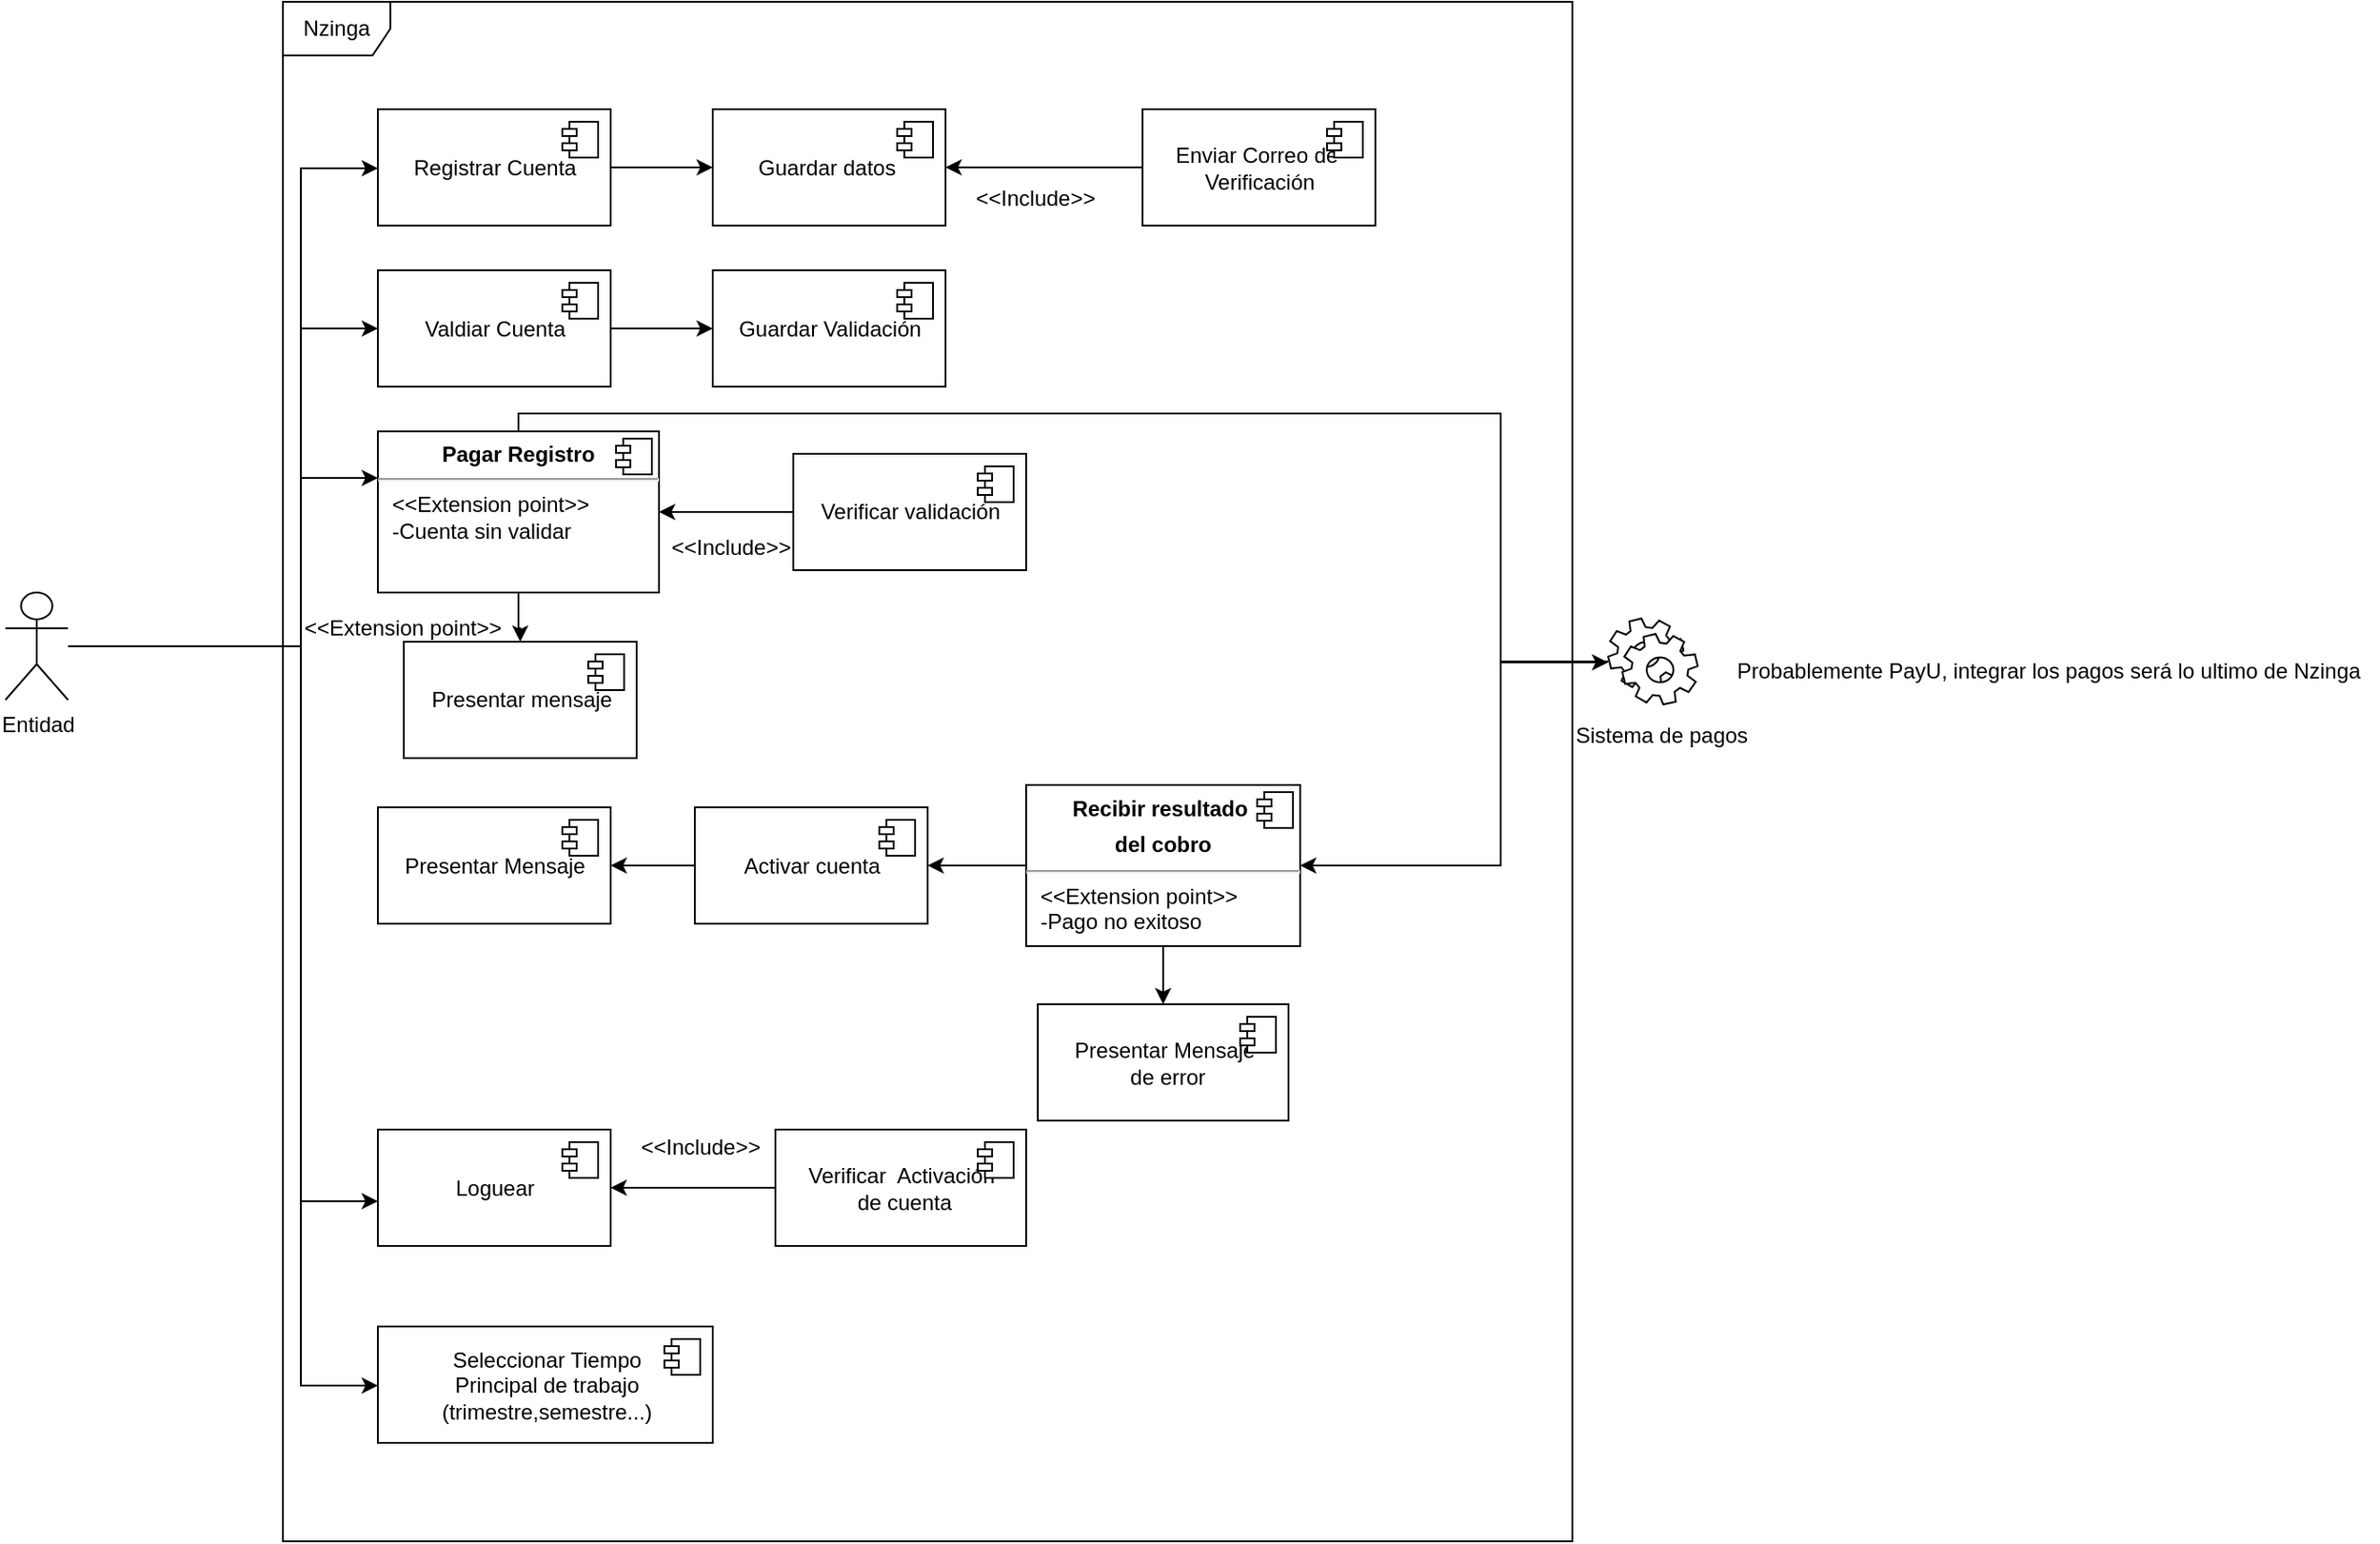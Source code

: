 <mxfile version="10.8.0" type="device"><diagram id="FV4T3ARQIoWsAr8fM7BA" name="Registro y Logueo-Entidad"><mxGraphModel dx="1344" dy="730" grid="1" gridSize="10" guides="1" tooltips="1" connect="1" arrows="1" fold="1" page="1" pageScale="1" pageWidth="827" pageHeight="1169" math="0" shadow="0"><root><mxCell id="0"/><mxCell id="1" parent="0"/><mxCell id="A9V2e0BKFycuqmBQivQW-9" style="edgeStyle=orthogonalEdgeStyle;rounded=0;orthogonalLoop=1;jettySize=auto;html=1;" parent="1" source="A9V2e0BKFycuqmBQivQW-1" target="A9V2e0BKFycuqmBQivQW-7" edge="1"><mxGeometry relative="1" as="geometry"><Array as="points"><mxPoint x="240" y="460"/><mxPoint x="240" y="193"/></Array></mxGeometry></mxCell><mxCell id="A9V2e0BKFycuqmBQivQW-12" style="edgeStyle=orthogonalEdgeStyle;rounded=0;orthogonalLoop=1;jettySize=auto;html=1;" parent="1" source="A9V2e0BKFycuqmBQivQW-1" target="A9V2e0BKFycuqmBQivQW-10" edge="1"><mxGeometry relative="1" as="geometry"><Array as="points"><mxPoint x="240" y="460"/><mxPoint x="240" y="770"/></Array></mxGeometry></mxCell><mxCell id="A9V2e0BKFycuqmBQivQW-16" style="edgeStyle=orthogonalEdgeStyle;rounded=0;orthogonalLoop=1;jettySize=auto;html=1;" parent="1" source="A9V2e0BKFycuqmBQivQW-1" edge="1"><mxGeometry relative="1" as="geometry"><Array as="points"><mxPoint x="240" y="460"/><mxPoint x="240" y="873"/></Array><mxPoint x="283" y="873" as="targetPoint"/></mxGeometry></mxCell><mxCell id="A9V2e0BKFycuqmBQivQW-57" style="edgeStyle=orthogonalEdgeStyle;rounded=0;orthogonalLoop=1;jettySize=auto;html=1;entryX=0;entryY=0.5;entryDx=0;entryDy=0;" parent="1" source="A9V2e0BKFycuqmBQivQW-1" edge="1"><mxGeometry relative="1" as="geometry"><Array as="points"><mxPoint x="240" y="460"/><mxPoint x="240" y="366"/></Array><mxPoint x="283" y="366" as="targetPoint"/></mxGeometry></mxCell><mxCell id="A9V2e0BKFycuqmBQivQW-67" style="edgeStyle=orthogonalEdgeStyle;rounded=0;orthogonalLoop=1;jettySize=auto;html=1;entryX=0;entryY=0.5;entryDx=0;entryDy=0;" parent="1" source="A9V2e0BKFycuqmBQivQW-1" target="A9V2e0BKFycuqmBQivQW-61" edge="1"><mxGeometry relative="1" as="geometry"><Array as="points"><mxPoint x="240" y="460"/><mxPoint x="240" y="283"/></Array></mxGeometry></mxCell><mxCell id="A9V2e0BKFycuqmBQivQW-1" value="Entidad" style="shape=umlActor;verticalLabelPosition=bottom;labelBackgroundColor=#ffffff;verticalAlign=top;html=1;" parent="1" vertex="1"><mxGeometry x="75" y="430" width="35" height="60" as="geometry"/></mxCell><mxCell id="A9V2e0BKFycuqmBQivQW-2" value="Nzinga" style="shape=umlFrame;whiteSpace=wrap;html=1;" parent="1" vertex="1"><mxGeometry x="230" y="100" width="720" height="860" as="geometry"/></mxCell><mxCell id="A9V2e0BKFycuqmBQivQW-23" style="edgeStyle=orthogonalEdgeStyle;rounded=0;orthogonalLoop=1;jettySize=auto;html=1;" parent="1" source="A9V2e0BKFycuqmBQivQW-7" target="A9V2e0BKFycuqmBQivQW-21" edge="1"><mxGeometry relative="1" as="geometry"/></mxCell><mxCell id="A9V2e0BKFycuqmBQivQW-7" value="Registrar Cuenta" style="html=1;" parent="1" vertex="1"><mxGeometry x="283" y="160" width="130" height="65" as="geometry"/></mxCell><mxCell id="A9V2e0BKFycuqmBQivQW-8" value="" style="shape=component;jettyWidth=8;jettyHeight=4;" parent="A9V2e0BKFycuqmBQivQW-7" vertex="1"><mxGeometry x="1" width="20" height="20" relative="1" as="geometry"><mxPoint x="-27" y="7" as="offset"/></mxGeometry></mxCell><mxCell id="A9V2e0BKFycuqmBQivQW-10" value="Loguear" style="html=1;" parent="1" vertex="1"><mxGeometry x="283" y="730" width="130" height="65" as="geometry"/></mxCell><mxCell id="A9V2e0BKFycuqmBQivQW-11" value="" style="shape=component;jettyWidth=8;jettyHeight=4;" parent="A9V2e0BKFycuqmBQivQW-10" vertex="1"><mxGeometry x="1" width="20" height="20" relative="1" as="geometry"><mxPoint x="-27" y="7" as="offset"/></mxGeometry></mxCell><mxCell id="A9V2e0BKFycuqmBQivQW-36" style="edgeStyle=orthogonalEdgeStyle;rounded=0;orthogonalLoop=1;jettySize=auto;html=1;" parent="1" source="A9V2e0BKFycuqmBQivQW-19" target="A9V2e0BKFycuqmBQivQW-34" edge="1"><mxGeometry relative="1" as="geometry"/></mxCell><mxCell id="JS5ZxLGaq_MB4Rzuc3D--1" value="" style="edgeStyle=orthogonalEdgeStyle;rounded=0;orthogonalLoop=1;jettySize=auto;html=1;" parent="1" source="A9V2e0BKFycuqmBQivQW-19" target="A9V2e0BKFycuqmBQivQW-37" edge="1"><mxGeometry relative="1" as="geometry"/></mxCell><mxCell id="A9V2e0BKFycuqmBQivQW-19" value="&lt;p style=&quot;margin: 0px ; margin-top: 6px ; text-align: center&quot;&gt;&lt;b&gt;Recibir resultado&amp;nbsp;&lt;/b&gt;&lt;/p&gt;&lt;p style=&quot;margin: 0px ; margin-top: 6px ; text-align: center&quot;&gt;&lt;b&gt;del cobro&lt;/b&gt;&lt;/p&gt;&lt;hr&gt;&lt;p style=&quot;margin: 0px ; margin-left: 8px&quot;&gt;&amp;lt;&amp;lt;Extension point&amp;gt;&amp;gt;&lt;/p&gt;&lt;p style=&quot;margin: 0px ; margin-left: 8px&quot;&gt;-Pago no exitoso&lt;br&gt;&lt;br&gt;&lt;/p&gt;" style="align=left;overflow=fill;html=1;" parent="1" vertex="1"><mxGeometry x="645" y="537.5" width="153" height="90" as="geometry"/></mxCell><mxCell id="A9V2e0BKFycuqmBQivQW-20" value="" style="shape=component;jettyWidth=8;jettyHeight=4;" parent="A9V2e0BKFycuqmBQivQW-19" vertex="1"><mxGeometry x="1" width="20" height="20" relative="1" as="geometry"><mxPoint x="-24" y="4" as="offset"/></mxGeometry></mxCell><mxCell id="A9V2e0BKFycuqmBQivQW-21" value="Guardar datos&amp;nbsp;" style="html=1;" parent="1" vertex="1"><mxGeometry x="470" y="160" width="130" height="65" as="geometry"/></mxCell><mxCell id="A9V2e0BKFycuqmBQivQW-22" value="" style="shape=component;jettyWidth=8;jettyHeight=4;" parent="A9V2e0BKFycuqmBQivQW-21" vertex="1"><mxGeometry x="1" width="20" height="20" relative="1" as="geometry"><mxPoint x="-27" y="7" as="offset"/></mxGeometry></mxCell><mxCell id="A9V2e0BKFycuqmBQivQW-33" style="edgeStyle=orthogonalEdgeStyle;rounded=0;orthogonalLoop=1;jettySize=auto;html=1;entryX=1;entryY=0.5;entryDx=0;entryDy=0;" parent="1" source="A9V2e0BKFycuqmBQivQW-27" target="A9V2e0BKFycuqmBQivQW-19" edge="1"><mxGeometry relative="1" as="geometry"><Array as="points"><mxPoint x="910" y="469"/><mxPoint x="910" y="583"/></Array></mxGeometry></mxCell><mxCell id="A9V2e0BKFycuqmBQivQW-27" value="" style="shape=mxgraph.bpmn.service_task;html=1;outlineConnect=0;" parent="1" vertex="1"><mxGeometry x="970" y="444.5" width="50" height="48" as="geometry"/></mxCell><mxCell id="A9V2e0BKFycuqmBQivQW-28" value="Sistema de pagos" style="text;html=1;resizable=0;points=[];autosize=1;align=left;verticalAlign=top;spacingTop=-4;" parent="1" vertex="1"><mxGeometry x="950" y="500" width="110" height="10" as="geometry"/></mxCell><mxCell id="A9V2e0BKFycuqmBQivQW-30" value="Probablemente PayU, integrar los pagos será lo ultimo de Nzinga" style="text;html=1;resizable=0;points=[];autosize=1;align=left;verticalAlign=top;spacingTop=-4;" parent="1" vertex="1"><mxGeometry x="1040" y="463.5" width="360" height="10" as="geometry"/></mxCell><mxCell id="A9V2e0BKFycuqmBQivQW-65" value="" style="edgeStyle=orthogonalEdgeStyle;rounded=0;orthogonalLoop=1;jettySize=auto;html=1;" parent="1" source="A9V2e0BKFycuqmBQivQW-34" target="A9V2e0BKFycuqmBQivQW-53" edge="1"><mxGeometry relative="1" as="geometry"/></mxCell><mxCell id="A9V2e0BKFycuqmBQivQW-34" value="Activar cuenta" style="html=1;" parent="1" vertex="1"><mxGeometry x="460" y="550" width="130" height="65" as="geometry"/></mxCell><mxCell id="A9V2e0BKFycuqmBQivQW-35" value="" style="shape=component;jettyWidth=8;jettyHeight=4;" parent="A9V2e0BKFycuqmBQivQW-34" vertex="1"><mxGeometry x="1" width="20" height="20" relative="1" as="geometry"><mxPoint x="-27" y="7" as="offset"/></mxGeometry></mxCell><mxCell id="A9V2e0BKFycuqmBQivQW-37" value="Presentar Mensaje&lt;br&gt;&amp;nbsp;de error" style="html=1;" parent="1" vertex="1"><mxGeometry x="651.5" y="660" width="140" height="65" as="geometry"/></mxCell><mxCell id="A9V2e0BKFycuqmBQivQW-38" value="" style="shape=component;jettyWidth=8;jettyHeight=4;" parent="A9V2e0BKFycuqmBQivQW-37" vertex="1"><mxGeometry x="1" width="20" height="20" relative="1" as="geometry"><mxPoint x="-27" y="7" as="offset"/></mxGeometry></mxCell><mxCell id="JS5ZxLGaq_MB4Rzuc3D--23" style="edgeStyle=orthogonalEdgeStyle;rounded=0;orthogonalLoop=1;jettySize=auto;html=1;" parent="1" source="A9V2e0BKFycuqmBQivQW-46" target="A9V2e0BKFycuqmBQivQW-10" edge="1"><mxGeometry relative="1" as="geometry"/></mxCell><mxCell id="A9V2e0BKFycuqmBQivQW-46" value="Verificar&amp;nbsp; Activación&lt;br&gt;&amp;nbsp;de cuenta" style="html=1;" parent="1" vertex="1"><mxGeometry x="505" y="730" width="140" height="65" as="geometry"/></mxCell><mxCell id="A9V2e0BKFycuqmBQivQW-47" value="" style="shape=component;jettyWidth=8;jettyHeight=4;" parent="A9V2e0BKFycuqmBQivQW-46" vertex="1"><mxGeometry x="1" width="20" height="20" relative="1" as="geometry"><mxPoint x="-27" y="7" as="offset"/></mxGeometry></mxCell><mxCell id="A9V2e0BKFycuqmBQivQW-50" value="&amp;lt;&amp;lt;Extension point&amp;gt;&amp;gt;" style="text;html=1;resizable=0;points=[];autosize=1;align=left;verticalAlign=top;spacingTop=-4;" parent="1" vertex="1"><mxGeometry x="240" y="439.5" width="130" height="10" as="geometry"/></mxCell><mxCell id="A9V2e0BKFycuqmBQivQW-52" value="&amp;lt;&amp;lt;Include&amp;gt;&amp;gt;" style="text;html=1;resizable=0;points=[];autosize=1;align=left;verticalAlign=top;spacingTop=-4;" parent="1" vertex="1"><mxGeometry x="427.5" y="730" width="80" height="10" as="geometry"/></mxCell><mxCell id="A9V2e0BKFycuqmBQivQW-53" value="Presentar Mensaje" style="html=1;" parent="1" vertex="1"><mxGeometry x="283" y="550" width="130" height="65" as="geometry"/></mxCell><mxCell id="A9V2e0BKFycuqmBQivQW-54" value="" style="shape=component;jettyWidth=8;jettyHeight=4;" parent="A9V2e0BKFycuqmBQivQW-53" vertex="1"><mxGeometry x="1" width="20" height="20" relative="1" as="geometry"><mxPoint x="-27" y="7" as="offset"/></mxGeometry></mxCell><mxCell id="A9V2e0BKFycuqmBQivQW-55" value="Enviar Correo de&amp;nbsp;&lt;br&gt;Verificación&lt;br&gt;" style="html=1;" parent="1" vertex="1"><mxGeometry x="710" y="160" width="130" height="65" as="geometry"/></mxCell><mxCell id="A9V2e0BKFycuqmBQivQW-56" value="" style="shape=component;jettyWidth=8;jettyHeight=4;" parent="A9V2e0BKFycuqmBQivQW-55" vertex="1"><mxGeometry x="1" width="20" height="20" relative="1" as="geometry"><mxPoint x="-27" y="7" as="offset"/></mxGeometry></mxCell><mxCell id="A9V2e0BKFycuqmBQivQW-58" value="" style="endArrow=classic;html=1;entryX=1;entryY=0.5;entryDx=0;entryDy=0;exitX=0;exitY=0.5;exitDx=0;exitDy=0;" parent="1" source="A9V2e0BKFycuqmBQivQW-55" target="A9V2e0BKFycuqmBQivQW-21" edge="1"><mxGeometry width="50" height="50" relative="1" as="geometry"><mxPoint x="640" y="250" as="sourcePoint"/><mxPoint x="690" y="200" as="targetPoint"/></mxGeometry></mxCell><mxCell id="A9V2e0BKFycuqmBQivQW-59" value="&amp;lt;&amp;lt;Include&amp;gt;&amp;gt;" style="text;html=1;resizable=0;points=[];autosize=1;align=left;verticalAlign=top;spacingTop=-4;" parent="1" vertex="1"><mxGeometry x="615" y="200" width="80" height="10" as="geometry"/></mxCell><mxCell id="A9V2e0BKFycuqmBQivQW-61" value="Valdiar Cuenta" style="html=1;" parent="1" vertex="1"><mxGeometry x="283" y="250" width="130" height="65" as="geometry"/></mxCell><mxCell id="A9V2e0BKFycuqmBQivQW-62" value="" style="shape=component;jettyWidth=8;jettyHeight=4;" parent="A9V2e0BKFycuqmBQivQW-61" vertex="1"><mxGeometry x="1" width="20" height="20" relative="1" as="geometry"><mxPoint x="-27" y="7" as="offset"/></mxGeometry></mxCell><mxCell id="A9V2e0BKFycuqmBQivQW-63" value="Guardar Validación" style="html=1;" parent="1" vertex="1"><mxGeometry x="470" y="250" width="130" height="65" as="geometry"/></mxCell><mxCell id="A9V2e0BKFycuqmBQivQW-64" value="" style="shape=component;jettyWidth=8;jettyHeight=4;" parent="A9V2e0BKFycuqmBQivQW-63" vertex="1"><mxGeometry x="1" width="20" height="20" relative="1" as="geometry"><mxPoint x="-27" y="7" as="offset"/></mxGeometry></mxCell><mxCell id="A9V2e0BKFycuqmBQivQW-66" value="" style="endArrow=classic;html=1;exitX=1;exitY=0.5;exitDx=0;exitDy=0;entryX=0;entryY=0.5;entryDx=0;entryDy=0;" parent="1" source="A9V2e0BKFycuqmBQivQW-61" target="A9V2e0BKFycuqmBQivQW-63" edge="1"><mxGeometry width="50" height="50" relative="1" as="geometry"><mxPoint x="440" y="340" as="sourcePoint"/><mxPoint x="490" y="290" as="targetPoint"/></mxGeometry></mxCell><mxCell id="JS5ZxLGaq_MB4Rzuc3D--33" style="edgeStyle=orthogonalEdgeStyle;rounded=0;orthogonalLoop=1;jettySize=auto;html=1;" parent="1" source="JS5ZxLGaq_MB4Rzuc3D--5" target="JS5ZxLGaq_MB4Rzuc3D--28" edge="1"><mxGeometry relative="1" as="geometry"/></mxCell><mxCell id="JS5ZxLGaq_MB4Rzuc3D--5" value="Verificar validación" style="html=1;" parent="1" vertex="1"><mxGeometry x="515" y="352.5" width="130" height="65" as="geometry"/></mxCell><mxCell id="JS5ZxLGaq_MB4Rzuc3D--6" value="" style="shape=component;jettyWidth=8;jettyHeight=4;" parent="JS5ZxLGaq_MB4Rzuc3D--5" vertex="1"><mxGeometry x="1" width="20" height="20" relative="1" as="geometry"><mxPoint x="-27" y="7" as="offset"/></mxGeometry></mxCell><mxCell id="JS5ZxLGaq_MB4Rzuc3D--25" value="&amp;lt;&amp;lt;Include&amp;gt;&amp;gt;" style="text;html=1;resizable=0;points=[];autosize=1;align=left;verticalAlign=top;spacingTop=-4;" parent="1" vertex="1"><mxGeometry x="445" y="395" width="80" height="10" as="geometry"/></mxCell><mxCell id="JS5ZxLGaq_MB4Rzuc3D--36" value="" style="edgeStyle=orthogonalEdgeStyle;rounded=0;orthogonalLoop=1;jettySize=auto;html=1;" parent="1" source="JS5ZxLGaq_MB4Rzuc3D--28" target="JS5ZxLGaq_MB4Rzuc3D--34" edge="1"><mxGeometry relative="1" as="geometry"/></mxCell><mxCell id="JS5ZxLGaq_MB4Rzuc3D--37" style="edgeStyle=orthogonalEdgeStyle;rounded=0;orthogonalLoop=1;jettySize=auto;html=1;" parent="1" source="JS5ZxLGaq_MB4Rzuc3D--28" target="A9V2e0BKFycuqmBQivQW-27" edge="1"><mxGeometry relative="1" as="geometry"><Array as="points"><mxPoint x="362" y="330"/><mxPoint x="910" y="330"/><mxPoint x="910" y="469"/></Array></mxGeometry></mxCell><mxCell id="JS5ZxLGaq_MB4Rzuc3D--28" value="&lt;p style=&quot;margin: 0px ; margin-top: 6px ; text-align: center&quot;&gt;&lt;b&gt;Pagar Registro&lt;/b&gt;&lt;/p&gt;&lt;hr&gt;&lt;p style=&quot;margin: 0px ; margin-left: 8px&quot;&gt;&amp;lt;&amp;lt;Extension point&amp;gt;&amp;gt;&lt;/p&gt;&lt;p style=&quot;margin: 0px ; margin-left: 8px&quot;&gt;-Cuenta sin validar&lt;/p&gt;&lt;p style=&quot;margin: 0px ; margin-left: 8px&quot;&gt;&lt;br&gt;&lt;br&gt;&lt;/p&gt;" style="align=left;overflow=fill;html=1;" parent="1" vertex="1"><mxGeometry x="283" y="340" width="157" height="90" as="geometry"/></mxCell><mxCell id="JS5ZxLGaq_MB4Rzuc3D--29" value="" style="shape=component;jettyWidth=8;jettyHeight=4;" parent="JS5ZxLGaq_MB4Rzuc3D--28" vertex="1"><mxGeometry x="1" width="20" height="20" relative="1" as="geometry"><mxPoint x="-24" y="4" as="offset"/></mxGeometry></mxCell><mxCell id="JS5ZxLGaq_MB4Rzuc3D--34" value="Presentar mensaje" style="html=1;" parent="1" vertex="1"><mxGeometry x="297.5" y="457.5" width="130" height="65" as="geometry"/></mxCell><mxCell id="JS5ZxLGaq_MB4Rzuc3D--35" value="" style="shape=component;jettyWidth=8;jettyHeight=4;" parent="JS5ZxLGaq_MB4Rzuc3D--34" vertex="1"><mxGeometry x="1" width="20" height="20" relative="1" as="geometry"><mxPoint x="-27" y="7" as="offset"/></mxGeometry></mxCell><mxCell id="tOcnqxEi477KjId9flzT-1" value="Seleccionar Tiempo&lt;br&gt;Principal de trabajo&lt;br&gt;(trimestre,semestre...)&lt;br&gt;" style="html=1;" vertex="1" parent="1"><mxGeometry x="283" y="840" width="187" height="65" as="geometry"/></mxCell><mxCell id="tOcnqxEi477KjId9flzT-2" value="" style="shape=component;jettyWidth=8;jettyHeight=4;" vertex="1" parent="tOcnqxEi477KjId9flzT-1"><mxGeometry x="1" width="20" height="20" relative="1" as="geometry"><mxPoint x="-27" y="7" as="offset"/></mxGeometry></mxCell></root></mxGraphModel></diagram><diagram id="LWO3bwROn4N09waXdgEU" name="Home-Entidad"><mxGraphModel dx="1344" dy="730" grid="1" gridSize="10" guides="1" tooltips="1" connect="1" arrows="1" fold="1" page="1" pageScale="1" pageWidth="827" pageHeight="1169" math="0" shadow="0"><root><mxCell id="pDVNZcJX9ZEsgnI_D1Z3-0"/><mxCell id="pDVNZcJX9ZEsgnI_D1Z3-1" parent="pDVNZcJX9ZEsgnI_D1Z3-0"/><mxCell id="y48voCI25PxGh-6pXkc1-0" value="Nzinga" style="shape=umlFrame;whiteSpace=wrap;html=1;" parent="pDVNZcJX9ZEsgnI_D1Z3-1" vertex="1"><mxGeometry x="230" y="110" width="720" height="1420" as="geometry"/></mxCell><mxCell id="vxSEmrVP2RaMxU_qPKlP-10" style="edgeStyle=orthogonalEdgeStyle;rounded=0;orthogonalLoop=1;jettySize=auto;html=1;" parent="pDVNZcJX9ZEsgnI_D1Z3-1" source="A5cpI8K1-UBMK3dNrSHT-0" target="7zOZ_3ZP6-ea7XWHngSW-0" edge="1"><mxGeometry relative="1" as="geometry"><Array as="points"><mxPoint x="200" y="460"/><mxPoint x="200" y="313"/></Array></mxGeometry></mxCell><mxCell id="vxSEmrVP2RaMxU_qPKlP-11" style="edgeStyle=orthogonalEdgeStyle;rounded=0;orthogonalLoop=1;jettySize=auto;html=1;" parent="pDVNZcJX9ZEsgnI_D1Z3-1" source="A5cpI8K1-UBMK3dNrSHT-0" target="vxSEmrVP2RaMxU_qPKlP-5" edge="1"><mxGeometry relative="1" as="geometry"><Array as="points"><mxPoint x="200" y="460"/><mxPoint x="200" y="400"/></Array></mxGeometry></mxCell><mxCell id="o8yUA33a6mJpz4260leE-8" style="edgeStyle=orthogonalEdgeStyle;rounded=0;orthogonalLoop=1;jettySize=auto;html=1;" edge="1" parent="pDVNZcJX9ZEsgnI_D1Z3-1" source="A5cpI8K1-UBMK3dNrSHT-0" target="o8yUA33a6mJpz4260leE-3"><mxGeometry relative="1" as="geometry"><Array as="points"><mxPoint x="200" y="460"/><mxPoint x="200" y="523"/></Array></mxGeometry></mxCell><mxCell id="-4kPU59sZrF6fxkN6tmF-5" style="edgeStyle=orthogonalEdgeStyle;rounded=0;orthogonalLoop=1;jettySize=auto;html=1;entryX=0;entryY=0.5;entryDx=0;entryDy=0;" edge="1" parent="pDVNZcJX9ZEsgnI_D1Z3-1" source="A5cpI8K1-UBMK3dNrSHT-0" target="-4kPU59sZrF6fxkN6tmF-3"><mxGeometry relative="1" as="geometry"><Array as="points"><mxPoint x="200" y="460"/><mxPoint x="200" y="203"/></Array></mxGeometry></mxCell><mxCell id="A5cpI8K1-UBMK3dNrSHT-0" value="Entidad" style="shape=umlActor;verticalLabelPosition=bottom;labelBackgroundColor=#ffffff;verticalAlign=top;html=1;" parent="pDVNZcJX9ZEsgnI_D1Z3-1" vertex="1"><mxGeometry x="75" y="430" width="35" height="60" as="geometry"/></mxCell><mxCell id="uTkVK5iwZ3xNMkzFXjgF-2" value="" style="edgeStyle=orthogonalEdgeStyle;rounded=0;orthogonalLoop=1;jettySize=auto;html=1;" parent="pDVNZcJX9ZEsgnI_D1Z3-1" source="7zOZ_3ZP6-ea7XWHngSW-0" target="uTkVK5iwZ3xNMkzFXjgF-0" edge="1"><mxGeometry relative="1" as="geometry"/></mxCell><mxCell id="7zOZ_3ZP6-ea7XWHngSW-0" value="Seleccionar linea" style="html=1;" parent="pDVNZcJX9ZEsgnI_D1Z3-1" vertex="1"><mxGeometry x="283" y="277.5" width="130" height="65" as="geometry"/></mxCell><mxCell id="7zOZ_3ZP6-ea7XWHngSW-1" value="" style="shape=component;jettyWidth=8;jettyHeight=4;" parent="7zOZ_3ZP6-ea7XWHngSW-0" vertex="1"><mxGeometry x="1" width="20" height="20" relative="1" as="geometry"><mxPoint x="-27" y="7" as="offset"/></mxGeometry></mxCell><mxCell id="vxSEmrVP2RaMxU_qPKlP-4" value="" style="edgeStyle=orthogonalEdgeStyle;rounded=0;orthogonalLoop=1;jettySize=auto;html=1;" parent="pDVNZcJX9ZEsgnI_D1Z3-1" source="uTkVK5iwZ3xNMkzFXjgF-0" target="vxSEmrVP2RaMxU_qPKlP-2" edge="1"><mxGeometry relative="1" as="geometry"/></mxCell><mxCell id="uTkVK5iwZ3xNMkzFXjgF-0" value="Visualizar cursos&lt;br&gt;y directores por línea&lt;br&gt;" style="html=1;" parent="pDVNZcJX9ZEsgnI_D1Z3-1" vertex="1"><mxGeometry x="500" y="277.5" width="130" height="65" as="geometry"/></mxCell><mxCell id="uTkVK5iwZ3xNMkzFXjgF-1" value="" style="shape=component;jettyWidth=8;jettyHeight=4;" parent="uTkVK5iwZ3xNMkzFXjgF-0" vertex="1"><mxGeometry x="1" width="20" height="20" relative="1" as="geometry"><mxPoint x="-27" y="7" as="offset"/></mxGeometry></mxCell><mxCell id="vxSEmrVP2RaMxU_qPKlP-2" value="CRUD Directores&lt;br&gt;y cursos&lt;br&gt;" style="html=1;" parent="pDVNZcJX9ZEsgnI_D1Z3-1" vertex="1"><mxGeometry x="690" y="277.5" width="130" height="65" as="geometry"/></mxCell><mxCell id="vxSEmrVP2RaMxU_qPKlP-3" value="" style="shape=component;jettyWidth=8;jettyHeight=4;" parent="vxSEmrVP2RaMxU_qPKlP-2" vertex="1"><mxGeometry x="1" width="20" height="20" relative="1" as="geometry"><mxPoint x="-27" y="7" as="offset"/></mxGeometry></mxCell><mxCell id="vxSEmrVP2RaMxU_qPKlP-9" value="" style="edgeStyle=orthogonalEdgeStyle;rounded=0;orthogonalLoop=1;jettySize=auto;html=1;" parent="pDVNZcJX9ZEsgnI_D1Z3-1" source="vxSEmrVP2RaMxU_qPKlP-5" target="vxSEmrVP2RaMxU_qPKlP-7" edge="1"><mxGeometry relative="1" as="geometry"/></mxCell><mxCell id="vxSEmrVP2RaMxU_qPKlP-5" value="Seleccionar Cursos" style="html=1;" parent="pDVNZcJX9ZEsgnI_D1Z3-1" vertex="1"><mxGeometry x="283" y="375" width="130" height="65" as="geometry"/></mxCell><mxCell id="vxSEmrVP2RaMxU_qPKlP-6" value="" style="shape=component;jettyWidth=8;jettyHeight=4;" parent="vxSEmrVP2RaMxU_qPKlP-5" vertex="1"><mxGeometry x="1" width="20" height="20" relative="1" as="geometry"><mxPoint x="-27" y="7" as="offset"/></mxGeometry></mxCell><mxCell id="o8yUA33a6mJpz4260leE-2" value="" style="edgeStyle=orthogonalEdgeStyle;rounded=0;orthogonalLoop=1;jettySize=auto;html=1;" edge="1" parent="pDVNZcJX9ZEsgnI_D1Z3-1" source="vxSEmrVP2RaMxU_qPKlP-7" target="o8yUA33a6mJpz4260leE-0"><mxGeometry relative="1" as="geometry"/></mxCell><mxCell id="vxSEmrVP2RaMxU_qPKlP-7" value="Seleccionar&lt;br&gt;Niveles&lt;br&gt;" style="html=1;" parent="pDVNZcJX9ZEsgnI_D1Z3-1" vertex="1"><mxGeometry x="501.5" y="375" width="130" height="65" as="geometry"/></mxCell><mxCell id="vxSEmrVP2RaMxU_qPKlP-8" value="" style="shape=component;jettyWidth=8;jettyHeight=4;" parent="vxSEmrVP2RaMxU_qPKlP-7" vertex="1"><mxGeometry x="1" width="20" height="20" relative="1" as="geometry"><mxPoint x="-27" y="7" as="offset"/></mxGeometry></mxCell><mxCell id="o8yUA33a6mJpz4260leE-0" value="Visualizar materias&lt;br&gt;por nivel&lt;br&gt;" style="html=1;" vertex="1" parent="pDVNZcJX9ZEsgnI_D1Z3-1"><mxGeometry x="697" y="375" width="130" height="65" as="geometry"/></mxCell><mxCell id="o8yUA33a6mJpz4260leE-1" value="" style="shape=component;jettyWidth=8;jettyHeight=4;" vertex="1" parent="o8yUA33a6mJpz4260leE-0"><mxGeometry x="1" width="20" height="20" relative="1" as="geometry"><mxPoint x="-27" y="7" as="offset"/></mxGeometry></mxCell><mxCell id="o8yUA33a6mJpz4260leE-7" value="" style="edgeStyle=orthogonalEdgeStyle;rounded=0;orthogonalLoop=1;jettySize=auto;html=1;" edge="1" parent="pDVNZcJX9ZEsgnI_D1Z3-1" source="o8yUA33a6mJpz4260leE-3" target="o8yUA33a6mJpz4260leE-5"><mxGeometry relative="1" as="geometry"/></mxCell><mxCell id="o8yUA33a6mJpz4260leE-3" value="Seleccionar&lt;br&gt;Materia&lt;br&gt;" style="html=1;" vertex="1" parent="pDVNZcJX9ZEsgnI_D1Z3-1"><mxGeometry x="283" y="490" width="130" height="65" as="geometry"/></mxCell><mxCell id="o8yUA33a6mJpz4260leE-4" value="" style="shape=component;jettyWidth=8;jettyHeight=4;" vertex="1" parent="o8yUA33a6mJpz4260leE-3"><mxGeometry x="1" width="20" height="20" relative="1" as="geometry"><mxPoint x="-27" y="7" as="offset"/></mxGeometry></mxCell><mxCell id="o8yUA33a6mJpz4260leE-5" value="Visualizar&lt;br&gt;grupos&lt;br&gt;" style="html=1;" vertex="1" parent="pDVNZcJX9ZEsgnI_D1Z3-1"><mxGeometry x="501.5" y="490" width="130" height="65" as="geometry"/></mxCell><mxCell id="o8yUA33a6mJpz4260leE-6" value="" style="shape=component;jettyWidth=8;jettyHeight=4;" vertex="1" parent="o8yUA33a6mJpz4260leE-5"><mxGeometry x="1" width="20" height="20" relative="1" as="geometry"><mxPoint x="-27" y="7" as="offset"/></mxGeometry></mxCell><mxCell id="-4kPU59sZrF6fxkN6tmF-3" value="CRUD linea" style="html=1;" vertex="1" parent="pDVNZcJX9ZEsgnI_D1Z3-1"><mxGeometry x="283" y="170" width="130" height="65" as="geometry"/></mxCell><mxCell id="-4kPU59sZrF6fxkN6tmF-4" value="" style="shape=component;jettyWidth=8;jettyHeight=4;" vertex="1" parent="-4kPU59sZrF6fxkN6tmF-3"><mxGeometry x="1" width="20" height="20" relative="1" as="geometry"><mxPoint x="-27" y="7" as="offset"/></mxGeometry></mxCell></root></mxGraphModel></diagram></mxfile>